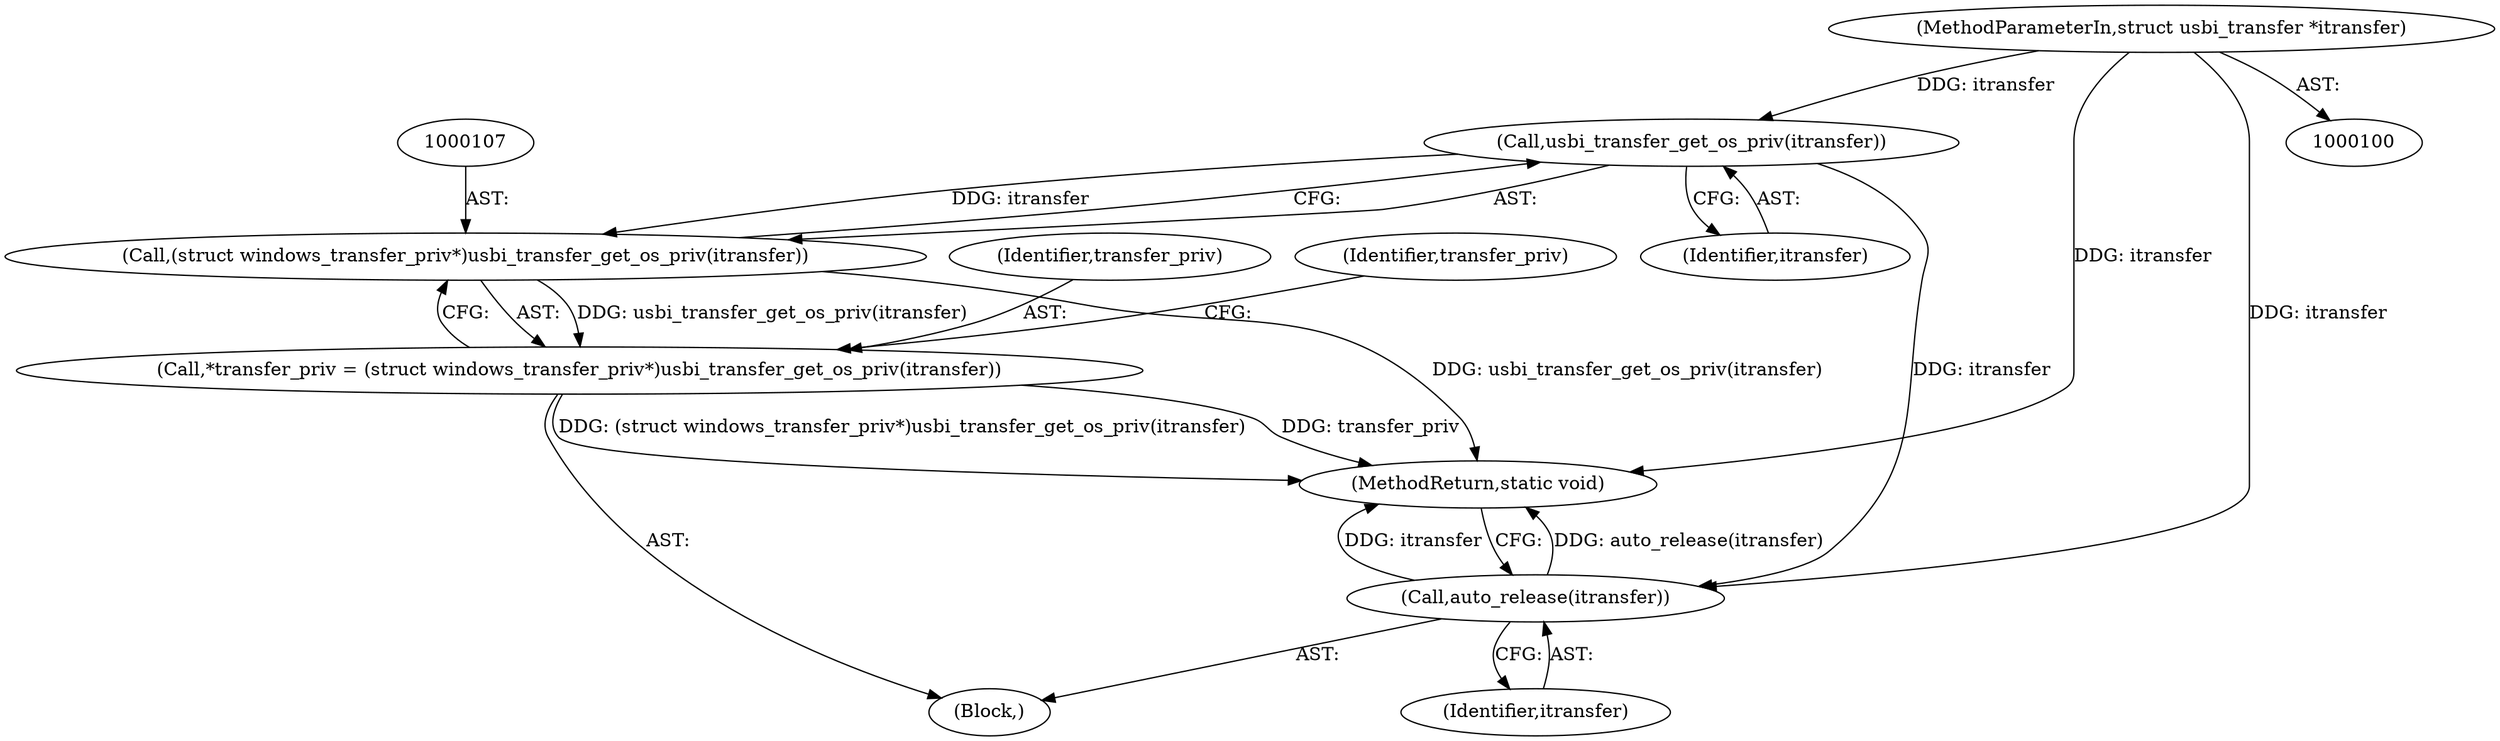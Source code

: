 digraph "0_Chrome_ac149a8d4371c0e01e0934fdd57b09e86f96b5b9_28@pointer" {
"1000108" [label="(Call,usbi_transfer_get_os_priv(itransfer))"];
"1000101" [label="(MethodParameterIn,struct usbi_transfer *itransfer)"];
"1000106" [label="(Call,(struct windows_transfer_priv*)usbi_transfer_get_os_priv(itransfer))"];
"1000104" [label="(Call,*transfer_priv = (struct windows_transfer_priv*)usbi_transfer_get_os_priv(itransfer))"];
"1000115" [label="(Call,auto_release(itransfer))"];
"1000101" [label="(MethodParameterIn,struct usbi_transfer *itransfer)"];
"1000113" [label="(Identifier,transfer_priv)"];
"1000117" [label="(MethodReturn,static void)"];
"1000104" [label="(Call,*transfer_priv = (struct windows_transfer_priv*)usbi_transfer_get_os_priv(itransfer))"];
"1000105" [label="(Identifier,transfer_priv)"];
"1000102" [label="(Block,)"];
"1000108" [label="(Call,usbi_transfer_get_os_priv(itransfer))"];
"1000115" [label="(Call,auto_release(itransfer))"];
"1000109" [label="(Identifier,itransfer)"];
"1000116" [label="(Identifier,itransfer)"];
"1000106" [label="(Call,(struct windows_transfer_priv*)usbi_transfer_get_os_priv(itransfer))"];
"1000108" -> "1000106"  [label="AST: "];
"1000108" -> "1000109"  [label="CFG: "];
"1000109" -> "1000108"  [label="AST: "];
"1000106" -> "1000108"  [label="CFG: "];
"1000108" -> "1000106"  [label="DDG: itransfer"];
"1000101" -> "1000108"  [label="DDG: itransfer"];
"1000108" -> "1000115"  [label="DDG: itransfer"];
"1000101" -> "1000100"  [label="AST: "];
"1000101" -> "1000117"  [label="DDG: itransfer"];
"1000101" -> "1000115"  [label="DDG: itransfer"];
"1000106" -> "1000104"  [label="AST: "];
"1000107" -> "1000106"  [label="AST: "];
"1000104" -> "1000106"  [label="CFG: "];
"1000106" -> "1000117"  [label="DDG: usbi_transfer_get_os_priv(itransfer)"];
"1000106" -> "1000104"  [label="DDG: usbi_transfer_get_os_priv(itransfer)"];
"1000104" -> "1000102"  [label="AST: "];
"1000105" -> "1000104"  [label="AST: "];
"1000113" -> "1000104"  [label="CFG: "];
"1000104" -> "1000117"  [label="DDG: transfer_priv"];
"1000104" -> "1000117"  [label="DDG: (struct windows_transfer_priv*)usbi_transfer_get_os_priv(itransfer)"];
"1000115" -> "1000102"  [label="AST: "];
"1000115" -> "1000116"  [label="CFG: "];
"1000116" -> "1000115"  [label="AST: "];
"1000117" -> "1000115"  [label="CFG: "];
"1000115" -> "1000117"  [label="DDG: auto_release(itransfer)"];
"1000115" -> "1000117"  [label="DDG: itransfer"];
}
